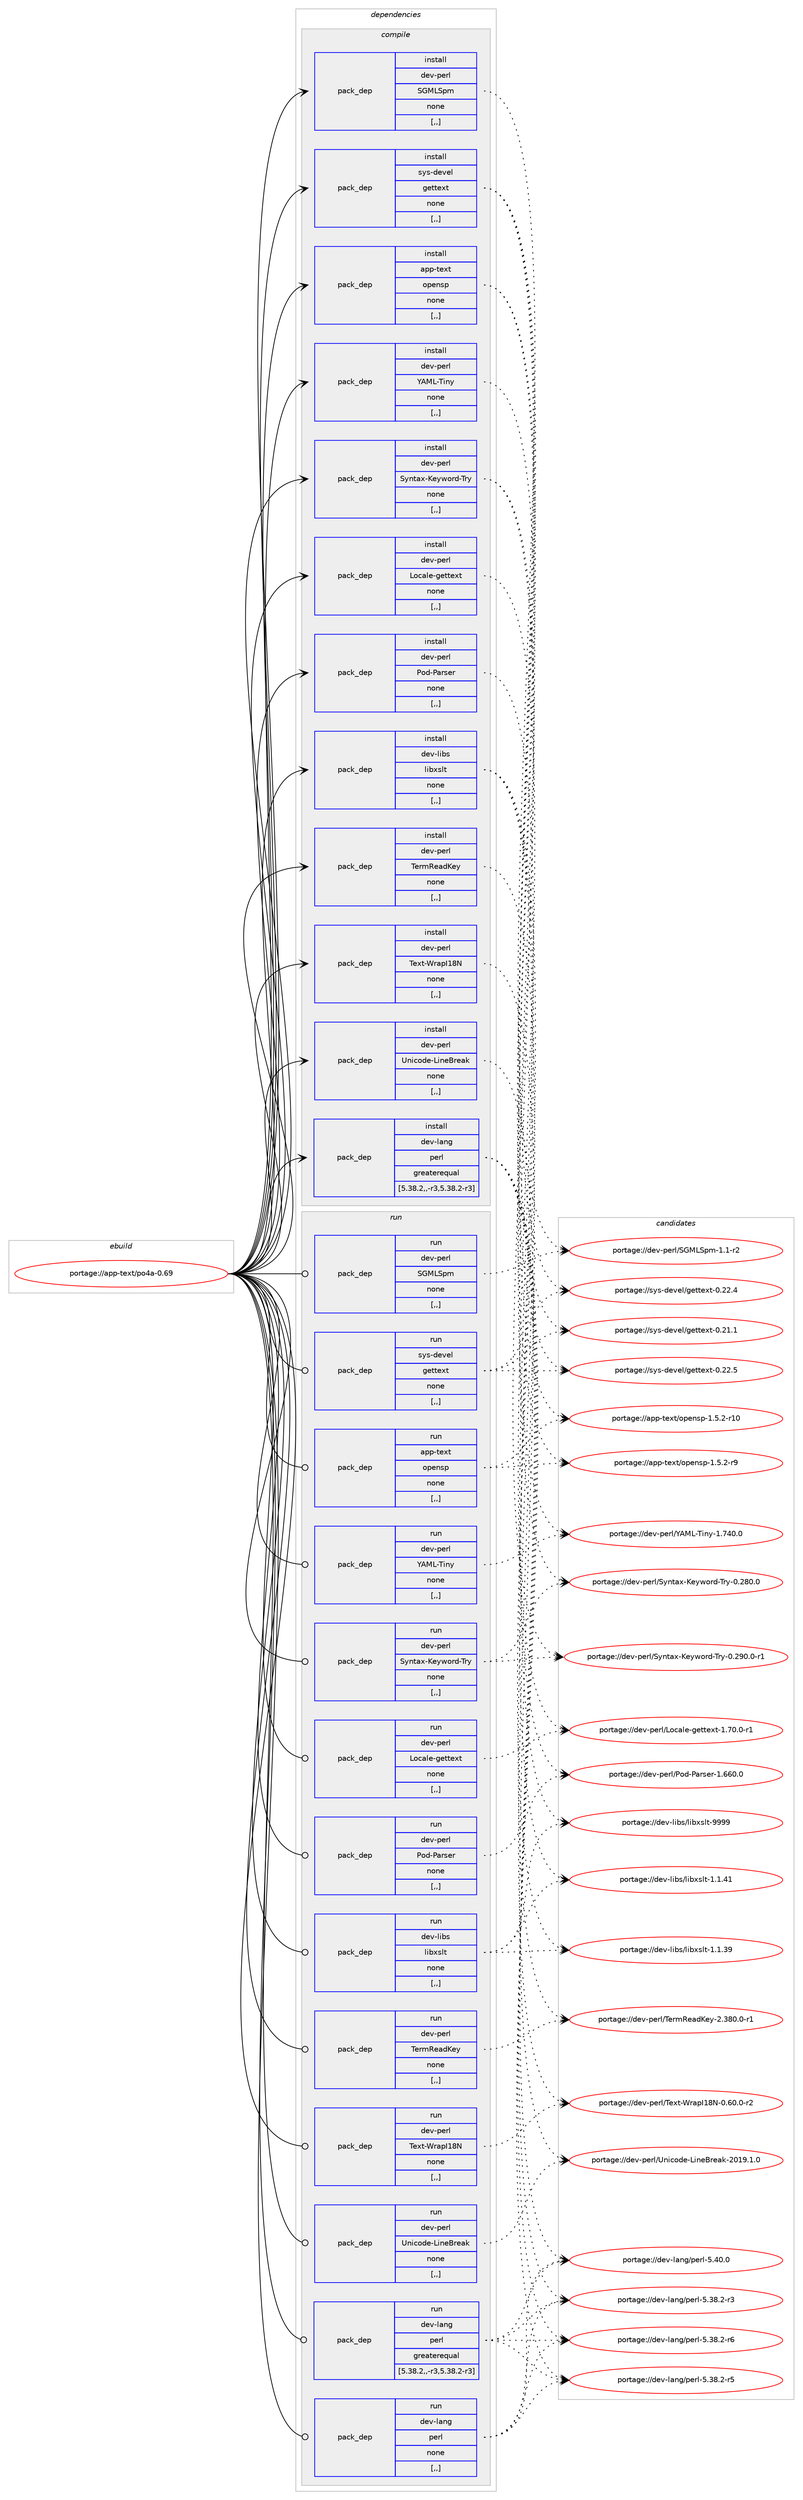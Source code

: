 digraph prolog {

# *************
# Graph options
# *************

newrank=true;
concentrate=true;
compound=true;
graph [rankdir=LR,fontname=Helvetica,fontsize=10,ranksep=1.5];#, ranksep=2.5, nodesep=0.2];
edge  [arrowhead=vee];
node  [fontname=Helvetica,fontsize=10];

# **********
# The ebuild
# **********

subgraph cluster_leftcol {
color=gray;
label=<<i>ebuild</i>>;
id [label="portage://app-text/po4a-0.69", color=red, width=4, href="../app-text/po4a-0.69.svg"];
}

# ****************
# The dependencies
# ****************

subgraph cluster_midcol {
color=gray;
label=<<i>dependencies</i>>;
subgraph cluster_compile {
fillcolor="#eeeeee";
style=filled;
label=<<i>compile</i>>;
subgraph pack401778 {
dependency551170 [label=<<TABLE BORDER="0" CELLBORDER="1" CELLSPACING="0" CELLPADDING="4" WIDTH="220"><TR><TD ROWSPAN="6" CELLPADDING="30">pack_dep</TD></TR><TR><TD WIDTH="110">install</TD></TR><TR><TD>app-text</TD></TR><TR><TD>opensp</TD></TR><TR><TD>none</TD></TR><TR><TD>[,,]</TD></TR></TABLE>>, shape=none, color=blue];
}
id:e -> dependency551170:w [weight=20,style="solid",arrowhead="vee"];
subgraph pack401779 {
dependency551171 [label=<<TABLE BORDER="0" CELLBORDER="1" CELLSPACING="0" CELLPADDING="4" WIDTH="220"><TR><TD ROWSPAN="6" CELLPADDING="30">pack_dep</TD></TR><TR><TD WIDTH="110">install</TD></TR><TR><TD>dev-lang</TD></TR><TR><TD>perl</TD></TR><TR><TD>greaterequal</TD></TR><TR><TD>[5.38.2,,-r3,5.38.2-r3]</TD></TR></TABLE>>, shape=none, color=blue];
}
id:e -> dependency551171:w [weight=20,style="solid",arrowhead="vee"];
subgraph pack401780 {
dependency551172 [label=<<TABLE BORDER="0" CELLBORDER="1" CELLSPACING="0" CELLPADDING="4" WIDTH="220"><TR><TD ROWSPAN="6" CELLPADDING="30">pack_dep</TD></TR><TR><TD WIDTH="110">install</TD></TR><TR><TD>dev-libs</TD></TR><TR><TD>libxslt</TD></TR><TR><TD>none</TD></TR><TR><TD>[,,]</TD></TR></TABLE>>, shape=none, color=blue];
}
id:e -> dependency551172:w [weight=20,style="solid",arrowhead="vee"];
subgraph pack401781 {
dependency551173 [label=<<TABLE BORDER="0" CELLBORDER="1" CELLSPACING="0" CELLPADDING="4" WIDTH="220"><TR><TD ROWSPAN="6" CELLPADDING="30">pack_dep</TD></TR><TR><TD WIDTH="110">install</TD></TR><TR><TD>dev-perl</TD></TR><TR><TD>Locale-gettext</TD></TR><TR><TD>none</TD></TR><TR><TD>[,,]</TD></TR></TABLE>>, shape=none, color=blue];
}
id:e -> dependency551173:w [weight=20,style="solid",arrowhead="vee"];
subgraph pack401782 {
dependency551174 [label=<<TABLE BORDER="0" CELLBORDER="1" CELLSPACING="0" CELLPADDING="4" WIDTH="220"><TR><TD ROWSPAN="6" CELLPADDING="30">pack_dep</TD></TR><TR><TD WIDTH="110">install</TD></TR><TR><TD>dev-perl</TD></TR><TR><TD>Pod-Parser</TD></TR><TR><TD>none</TD></TR><TR><TD>[,,]</TD></TR></TABLE>>, shape=none, color=blue];
}
id:e -> dependency551174:w [weight=20,style="solid",arrowhead="vee"];
subgraph pack401783 {
dependency551175 [label=<<TABLE BORDER="0" CELLBORDER="1" CELLSPACING="0" CELLPADDING="4" WIDTH="220"><TR><TD ROWSPAN="6" CELLPADDING="30">pack_dep</TD></TR><TR><TD WIDTH="110">install</TD></TR><TR><TD>dev-perl</TD></TR><TR><TD>SGMLSpm</TD></TR><TR><TD>none</TD></TR><TR><TD>[,,]</TD></TR></TABLE>>, shape=none, color=blue];
}
id:e -> dependency551175:w [weight=20,style="solid",arrowhead="vee"];
subgraph pack401784 {
dependency551176 [label=<<TABLE BORDER="0" CELLBORDER="1" CELLSPACING="0" CELLPADDING="4" WIDTH="220"><TR><TD ROWSPAN="6" CELLPADDING="30">pack_dep</TD></TR><TR><TD WIDTH="110">install</TD></TR><TR><TD>dev-perl</TD></TR><TR><TD>Syntax-Keyword-Try</TD></TR><TR><TD>none</TD></TR><TR><TD>[,,]</TD></TR></TABLE>>, shape=none, color=blue];
}
id:e -> dependency551176:w [weight=20,style="solid",arrowhead="vee"];
subgraph pack401785 {
dependency551177 [label=<<TABLE BORDER="0" CELLBORDER="1" CELLSPACING="0" CELLPADDING="4" WIDTH="220"><TR><TD ROWSPAN="6" CELLPADDING="30">pack_dep</TD></TR><TR><TD WIDTH="110">install</TD></TR><TR><TD>dev-perl</TD></TR><TR><TD>TermReadKey</TD></TR><TR><TD>none</TD></TR><TR><TD>[,,]</TD></TR></TABLE>>, shape=none, color=blue];
}
id:e -> dependency551177:w [weight=20,style="solid",arrowhead="vee"];
subgraph pack401786 {
dependency551178 [label=<<TABLE BORDER="0" CELLBORDER="1" CELLSPACING="0" CELLPADDING="4" WIDTH="220"><TR><TD ROWSPAN="6" CELLPADDING="30">pack_dep</TD></TR><TR><TD WIDTH="110">install</TD></TR><TR><TD>dev-perl</TD></TR><TR><TD>Text-WrapI18N</TD></TR><TR><TD>none</TD></TR><TR><TD>[,,]</TD></TR></TABLE>>, shape=none, color=blue];
}
id:e -> dependency551178:w [weight=20,style="solid",arrowhead="vee"];
subgraph pack401787 {
dependency551179 [label=<<TABLE BORDER="0" CELLBORDER="1" CELLSPACING="0" CELLPADDING="4" WIDTH="220"><TR><TD ROWSPAN="6" CELLPADDING="30">pack_dep</TD></TR><TR><TD WIDTH="110">install</TD></TR><TR><TD>dev-perl</TD></TR><TR><TD>Unicode-LineBreak</TD></TR><TR><TD>none</TD></TR><TR><TD>[,,]</TD></TR></TABLE>>, shape=none, color=blue];
}
id:e -> dependency551179:w [weight=20,style="solid",arrowhead="vee"];
subgraph pack401788 {
dependency551180 [label=<<TABLE BORDER="0" CELLBORDER="1" CELLSPACING="0" CELLPADDING="4" WIDTH="220"><TR><TD ROWSPAN="6" CELLPADDING="30">pack_dep</TD></TR><TR><TD WIDTH="110">install</TD></TR><TR><TD>dev-perl</TD></TR><TR><TD>YAML-Tiny</TD></TR><TR><TD>none</TD></TR><TR><TD>[,,]</TD></TR></TABLE>>, shape=none, color=blue];
}
id:e -> dependency551180:w [weight=20,style="solid",arrowhead="vee"];
subgraph pack401789 {
dependency551181 [label=<<TABLE BORDER="0" CELLBORDER="1" CELLSPACING="0" CELLPADDING="4" WIDTH="220"><TR><TD ROWSPAN="6" CELLPADDING="30">pack_dep</TD></TR><TR><TD WIDTH="110">install</TD></TR><TR><TD>sys-devel</TD></TR><TR><TD>gettext</TD></TR><TR><TD>none</TD></TR><TR><TD>[,,]</TD></TR></TABLE>>, shape=none, color=blue];
}
id:e -> dependency551181:w [weight=20,style="solid",arrowhead="vee"];
}
subgraph cluster_compileandrun {
fillcolor="#eeeeee";
style=filled;
label=<<i>compile and run</i>>;
}
subgraph cluster_run {
fillcolor="#eeeeee";
style=filled;
label=<<i>run</i>>;
subgraph pack401790 {
dependency551182 [label=<<TABLE BORDER="0" CELLBORDER="1" CELLSPACING="0" CELLPADDING="4" WIDTH="220"><TR><TD ROWSPAN="6" CELLPADDING="30">pack_dep</TD></TR><TR><TD WIDTH="110">run</TD></TR><TR><TD>app-text</TD></TR><TR><TD>opensp</TD></TR><TR><TD>none</TD></TR><TR><TD>[,,]</TD></TR></TABLE>>, shape=none, color=blue];
}
id:e -> dependency551182:w [weight=20,style="solid",arrowhead="odot"];
subgraph pack401791 {
dependency551183 [label=<<TABLE BORDER="0" CELLBORDER="1" CELLSPACING="0" CELLPADDING="4" WIDTH="220"><TR><TD ROWSPAN="6" CELLPADDING="30">pack_dep</TD></TR><TR><TD WIDTH="110">run</TD></TR><TR><TD>dev-lang</TD></TR><TR><TD>perl</TD></TR><TR><TD>greaterequal</TD></TR><TR><TD>[5.38.2,,-r3,5.38.2-r3]</TD></TR></TABLE>>, shape=none, color=blue];
}
id:e -> dependency551183:w [weight=20,style="solid",arrowhead="odot"];
subgraph pack401792 {
dependency551184 [label=<<TABLE BORDER="0" CELLBORDER="1" CELLSPACING="0" CELLPADDING="4" WIDTH="220"><TR><TD ROWSPAN="6" CELLPADDING="30">pack_dep</TD></TR><TR><TD WIDTH="110">run</TD></TR><TR><TD>dev-lang</TD></TR><TR><TD>perl</TD></TR><TR><TD>none</TD></TR><TR><TD>[,,]</TD></TR></TABLE>>, shape=none, color=blue];
}
id:e -> dependency551184:w [weight=20,style="solid",arrowhead="odot"];
subgraph pack401793 {
dependency551185 [label=<<TABLE BORDER="0" CELLBORDER="1" CELLSPACING="0" CELLPADDING="4" WIDTH="220"><TR><TD ROWSPAN="6" CELLPADDING="30">pack_dep</TD></TR><TR><TD WIDTH="110">run</TD></TR><TR><TD>dev-libs</TD></TR><TR><TD>libxslt</TD></TR><TR><TD>none</TD></TR><TR><TD>[,,]</TD></TR></TABLE>>, shape=none, color=blue];
}
id:e -> dependency551185:w [weight=20,style="solid",arrowhead="odot"];
subgraph pack401794 {
dependency551186 [label=<<TABLE BORDER="0" CELLBORDER="1" CELLSPACING="0" CELLPADDING="4" WIDTH="220"><TR><TD ROWSPAN="6" CELLPADDING="30">pack_dep</TD></TR><TR><TD WIDTH="110">run</TD></TR><TR><TD>dev-perl</TD></TR><TR><TD>Locale-gettext</TD></TR><TR><TD>none</TD></TR><TR><TD>[,,]</TD></TR></TABLE>>, shape=none, color=blue];
}
id:e -> dependency551186:w [weight=20,style="solid",arrowhead="odot"];
subgraph pack401795 {
dependency551187 [label=<<TABLE BORDER="0" CELLBORDER="1" CELLSPACING="0" CELLPADDING="4" WIDTH="220"><TR><TD ROWSPAN="6" CELLPADDING="30">pack_dep</TD></TR><TR><TD WIDTH="110">run</TD></TR><TR><TD>dev-perl</TD></TR><TR><TD>Pod-Parser</TD></TR><TR><TD>none</TD></TR><TR><TD>[,,]</TD></TR></TABLE>>, shape=none, color=blue];
}
id:e -> dependency551187:w [weight=20,style="solid",arrowhead="odot"];
subgraph pack401796 {
dependency551188 [label=<<TABLE BORDER="0" CELLBORDER="1" CELLSPACING="0" CELLPADDING="4" WIDTH="220"><TR><TD ROWSPAN="6" CELLPADDING="30">pack_dep</TD></TR><TR><TD WIDTH="110">run</TD></TR><TR><TD>dev-perl</TD></TR><TR><TD>SGMLSpm</TD></TR><TR><TD>none</TD></TR><TR><TD>[,,]</TD></TR></TABLE>>, shape=none, color=blue];
}
id:e -> dependency551188:w [weight=20,style="solid",arrowhead="odot"];
subgraph pack401797 {
dependency551189 [label=<<TABLE BORDER="0" CELLBORDER="1" CELLSPACING="0" CELLPADDING="4" WIDTH="220"><TR><TD ROWSPAN="6" CELLPADDING="30">pack_dep</TD></TR><TR><TD WIDTH="110">run</TD></TR><TR><TD>dev-perl</TD></TR><TR><TD>Syntax-Keyword-Try</TD></TR><TR><TD>none</TD></TR><TR><TD>[,,]</TD></TR></TABLE>>, shape=none, color=blue];
}
id:e -> dependency551189:w [weight=20,style="solid",arrowhead="odot"];
subgraph pack401798 {
dependency551190 [label=<<TABLE BORDER="0" CELLBORDER="1" CELLSPACING="0" CELLPADDING="4" WIDTH="220"><TR><TD ROWSPAN="6" CELLPADDING="30">pack_dep</TD></TR><TR><TD WIDTH="110">run</TD></TR><TR><TD>dev-perl</TD></TR><TR><TD>TermReadKey</TD></TR><TR><TD>none</TD></TR><TR><TD>[,,]</TD></TR></TABLE>>, shape=none, color=blue];
}
id:e -> dependency551190:w [weight=20,style="solid",arrowhead="odot"];
subgraph pack401799 {
dependency551191 [label=<<TABLE BORDER="0" CELLBORDER="1" CELLSPACING="0" CELLPADDING="4" WIDTH="220"><TR><TD ROWSPAN="6" CELLPADDING="30">pack_dep</TD></TR><TR><TD WIDTH="110">run</TD></TR><TR><TD>dev-perl</TD></TR><TR><TD>Text-WrapI18N</TD></TR><TR><TD>none</TD></TR><TR><TD>[,,]</TD></TR></TABLE>>, shape=none, color=blue];
}
id:e -> dependency551191:w [weight=20,style="solid",arrowhead="odot"];
subgraph pack401800 {
dependency551192 [label=<<TABLE BORDER="0" CELLBORDER="1" CELLSPACING="0" CELLPADDING="4" WIDTH="220"><TR><TD ROWSPAN="6" CELLPADDING="30">pack_dep</TD></TR><TR><TD WIDTH="110">run</TD></TR><TR><TD>dev-perl</TD></TR><TR><TD>Unicode-LineBreak</TD></TR><TR><TD>none</TD></TR><TR><TD>[,,]</TD></TR></TABLE>>, shape=none, color=blue];
}
id:e -> dependency551192:w [weight=20,style="solid",arrowhead="odot"];
subgraph pack401801 {
dependency551193 [label=<<TABLE BORDER="0" CELLBORDER="1" CELLSPACING="0" CELLPADDING="4" WIDTH="220"><TR><TD ROWSPAN="6" CELLPADDING="30">pack_dep</TD></TR><TR><TD WIDTH="110">run</TD></TR><TR><TD>dev-perl</TD></TR><TR><TD>YAML-Tiny</TD></TR><TR><TD>none</TD></TR><TR><TD>[,,]</TD></TR></TABLE>>, shape=none, color=blue];
}
id:e -> dependency551193:w [weight=20,style="solid",arrowhead="odot"];
subgraph pack401802 {
dependency551194 [label=<<TABLE BORDER="0" CELLBORDER="1" CELLSPACING="0" CELLPADDING="4" WIDTH="220"><TR><TD ROWSPAN="6" CELLPADDING="30">pack_dep</TD></TR><TR><TD WIDTH="110">run</TD></TR><TR><TD>sys-devel</TD></TR><TR><TD>gettext</TD></TR><TR><TD>none</TD></TR><TR><TD>[,,]</TD></TR></TABLE>>, shape=none, color=blue];
}
id:e -> dependency551194:w [weight=20,style="solid",arrowhead="odot"];
}
}

# **************
# The candidates
# **************

subgraph cluster_choices {
rank=same;
color=gray;
label=<<i>candidates</i>>;

subgraph choice401778 {
color=black;
nodesep=1;
choice9711211245116101120116471111121011101151124549465346504511457 [label="portage://app-text/opensp-1.5.2-r9", color=red, width=4,href="../app-text/opensp-1.5.2-r9.svg"];
choice971121124511610112011647111112101110115112454946534650451144948 [label="portage://app-text/opensp-1.5.2-r10", color=red, width=4,href="../app-text/opensp-1.5.2-r10.svg"];
dependency551170:e -> choice9711211245116101120116471111121011101151124549465346504511457:w [style=dotted,weight="100"];
dependency551170:e -> choice971121124511610112011647111112101110115112454946534650451144948:w [style=dotted,weight="100"];
}
subgraph choice401779 {
color=black;
nodesep=1;
choice10010111845108971101034711210111410845534652484648 [label="portage://dev-lang/perl-5.40.0", color=red, width=4,href="../dev-lang/perl-5.40.0.svg"];
choice100101118451089711010347112101114108455346515646504511454 [label="portage://dev-lang/perl-5.38.2-r6", color=red, width=4,href="../dev-lang/perl-5.38.2-r6.svg"];
choice100101118451089711010347112101114108455346515646504511453 [label="portage://dev-lang/perl-5.38.2-r5", color=red, width=4,href="../dev-lang/perl-5.38.2-r5.svg"];
choice100101118451089711010347112101114108455346515646504511451 [label="portage://dev-lang/perl-5.38.2-r3", color=red, width=4,href="../dev-lang/perl-5.38.2-r3.svg"];
dependency551171:e -> choice10010111845108971101034711210111410845534652484648:w [style=dotted,weight="100"];
dependency551171:e -> choice100101118451089711010347112101114108455346515646504511454:w [style=dotted,weight="100"];
dependency551171:e -> choice100101118451089711010347112101114108455346515646504511453:w [style=dotted,weight="100"];
dependency551171:e -> choice100101118451089711010347112101114108455346515646504511451:w [style=dotted,weight="100"];
}
subgraph choice401780 {
color=black;
nodesep=1;
choice100101118451081059811547108105981201151081164557575757 [label="portage://dev-libs/libxslt-9999", color=red, width=4,href="../dev-libs/libxslt-9999.svg"];
choice1001011184510810598115471081059812011510811645494649465249 [label="portage://dev-libs/libxslt-1.1.41", color=red, width=4,href="../dev-libs/libxslt-1.1.41.svg"];
choice1001011184510810598115471081059812011510811645494649465157 [label="portage://dev-libs/libxslt-1.1.39", color=red, width=4,href="../dev-libs/libxslt-1.1.39.svg"];
dependency551172:e -> choice100101118451081059811547108105981201151081164557575757:w [style=dotted,weight="100"];
dependency551172:e -> choice1001011184510810598115471081059812011510811645494649465249:w [style=dotted,weight="100"];
dependency551172:e -> choice1001011184510810598115471081059812011510811645494649465157:w [style=dotted,weight="100"];
}
subgraph choice401781 {
color=black;
nodesep=1;
choice100101118451121011141084776111999710810145103101116116101120116454946554846484511449 [label="portage://dev-perl/Locale-gettext-1.70.0-r1", color=red, width=4,href="../dev-perl/Locale-gettext-1.70.0-r1.svg"];
dependency551173:e -> choice100101118451121011141084776111999710810145103101116116101120116454946554846484511449:w [style=dotted,weight="100"];
}
subgraph choice401782 {
color=black;
nodesep=1;
choice1001011184511210111410847801111004580971141151011144549465454484648 [label="portage://dev-perl/Pod-Parser-1.660.0", color=red, width=4,href="../dev-perl/Pod-Parser-1.660.0.svg"];
dependency551174:e -> choice1001011184511210111410847801111004580971141151011144549465454484648:w [style=dotted,weight="100"];
}
subgraph choice401783 {
color=black;
nodesep=1;
choice10010111845112101114108478371777683112109454946494511450 [label="portage://dev-perl/SGMLSpm-1.1-r2", color=red, width=4,href="../dev-perl/SGMLSpm-1.1-r2.svg"];
dependency551175:e -> choice10010111845112101114108478371777683112109454946494511450:w [style=dotted,weight="100"];
}
subgraph choice401784 {
color=black;
nodesep=1;
choice100101118451121011141084783121110116971204575101121119111114100458411412145484650574846484511449 [label="portage://dev-perl/Syntax-Keyword-Try-0.290.0-r1", color=red, width=4,href="../dev-perl/Syntax-Keyword-Try-0.290.0-r1.svg"];
choice10010111845112101114108478312111011697120457510112111911111410045841141214548465056484648 [label="portage://dev-perl/Syntax-Keyword-Try-0.280.0", color=red, width=4,href="../dev-perl/Syntax-Keyword-Try-0.280.0.svg"];
dependency551176:e -> choice100101118451121011141084783121110116971204575101121119111114100458411412145484650574846484511449:w [style=dotted,weight="100"];
dependency551176:e -> choice10010111845112101114108478312111011697120457510112111911111410045841141214548465056484648:w [style=dotted,weight="100"];
}
subgraph choice401785 {
color=black;
nodesep=1;
choice10010111845112101114108478410111410982101971007510112145504651564846484511449 [label="portage://dev-perl/TermReadKey-2.380.0-r1", color=red, width=4,href="../dev-perl/TermReadKey-2.380.0-r1.svg"];
dependency551177:e -> choice10010111845112101114108478410111410982101971007510112145504651564846484511449:w [style=dotted,weight="100"];
}
subgraph choice401786 {
color=black;
nodesep=1;
choice10010111845112101114108478410112011645871149711273495678454846544846484511450 [label="portage://dev-perl/Text-WrapI18N-0.60.0-r2", color=red, width=4,href="../dev-perl/Text-WrapI18N-0.60.0-r2.svg"];
dependency551178:e -> choice10010111845112101114108478410112011645871149711273495678454846544846484511450:w [style=dotted,weight="100"];
}
subgraph choice401787 {
color=black;
nodesep=1;
choice1001011184511210111410847851101059911110010145761051101016611410197107455048495746494648 [label="portage://dev-perl/Unicode-LineBreak-2019.1.0", color=red, width=4,href="../dev-perl/Unicode-LineBreak-2019.1.0.svg"];
dependency551179:e -> choice1001011184511210111410847851101059911110010145761051101016611410197107455048495746494648:w [style=dotted,weight="100"];
}
subgraph choice401788 {
color=black;
nodesep=1;
choice10010111845112101114108478965777645841051101214549465552484648 [label="portage://dev-perl/YAML-Tiny-1.740.0", color=red, width=4,href="../dev-perl/YAML-Tiny-1.740.0.svg"];
dependency551180:e -> choice10010111845112101114108478965777645841051101214549465552484648:w [style=dotted,weight="100"];
}
subgraph choice401789 {
color=black;
nodesep=1;
choice115121115451001011181011084710310111611610112011645484650504653 [label="portage://sys-devel/gettext-0.22.5", color=red, width=4,href="../sys-devel/gettext-0.22.5.svg"];
choice115121115451001011181011084710310111611610112011645484650504652 [label="portage://sys-devel/gettext-0.22.4", color=red, width=4,href="../sys-devel/gettext-0.22.4.svg"];
choice115121115451001011181011084710310111611610112011645484650494649 [label="portage://sys-devel/gettext-0.21.1", color=red, width=4,href="../sys-devel/gettext-0.21.1.svg"];
dependency551181:e -> choice115121115451001011181011084710310111611610112011645484650504653:w [style=dotted,weight="100"];
dependency551181:e -> choice115121115451001011181011084710310111611610112011645484650504652:w [style=dotted,weight="100"];
dependency551181:e -> choice115121115451001011181011084710310111611610112011645484650494649:w [style=dotted,weight="100"];
}
subgraph choice401790 {
color=black;
nodesep=1;
choice9711211245116101120116471111121011101151124549465346504511457 [label="portage://app-text/opensp-1.5.2-r9", color=red, width=4,href="../app-text/opensp-1.5.2-r9.svg"];
choice971121124511610112011647111112101110115112454946534650451144948 [label="portage://app-text/opensp-1.5.2-r10", color=red, width=4,href="../app-text/opensp-1.5.2-r10.svg"];
dependency551182:e -> choice9711211245116101120116471111121011101151124549465346504511457:w [style=dotted,weight="100"];
dependency551182:e -> choice971121124511610112011647111112101110115112454946534650451144948:w [style=dotted,weight="100"];
}
subgraph choice401791 {
color=black;
nodesep=1;
choice10010111845108971101034711210111410845534652484648 [label="portage://dev-lang/perl-5.40.0", color=red, width=4,href="../dev-lang/perl-5.40.0.svg"];
choice100101118451089711010347112101114108455346515646504511454 [label="portage://dev-lang/perl-5.38.2-r6", color=red, width=4,href="../dev-lang/perl-5.38.2-r6.svg"];
choice100101118451089711010347112101114108455346515646504511453 [label="portage://dev-lang/perl-5.38.2-r5", color=red, width=4,href="../dev-lang/perl-5.38.2-r5.svg"];
choice100101118451089711010347112101114108455346515646504511451 [label="portage://dev-lang/perl-5.38.2-r3", color=red, width=4,href="../dev-lang/perl-5.38.2-r3.svg"];
dependency551183:e -> choice10010111845108971101034711210111410845534652484648:w [style=dotted,weight="100"];
dependency551183:e -> choice100101118451089711010347112101114108455346515646504511454:w [style=dotted,weight="100"];
dependency551183:e -> choice100101118451089711010347112101114108455346515646504511453:w [style=dotted,weight="100"];
dependency551183:e -> choice100101118451089711010347112101114108455346515646504511451:w [style=dotted,weight="100"];
}
subgraph choice401792 {
color=black;
nodesep=1;
choice10010111845108971101034711210111410845534652484648 [label="portage://dev-lang/perl-5.40.0", color=red, width=4,href="../dev-lang/perl-5.40.0.svg"];
choice100101118451089711010347112101114108455346515646504511454 [label="portage://dev-lang/perl-5.38.2-r6", color=red, width=4,href="../dev-lang/perl-5.38.2-r6.svg"];
choice100101118451089711010347112101114108455346515646504511453 [label="portage://dev-lang/perl-5.38.2-r5", color=red, width=4,href="../dev-lang/perl-5.38.2-r5.svg"];
choice100101118451089711010347112101114108455346515646504511451 [label="portage://dev-lang/perl-5.38.2-r3", color=red, width=4,href="../dev-lang/perl-5.38.2-r3.svg"];
dependency551184:e -> choice10010111845108971101034711210111410845534652484648:w [style=dotted,weight="100"];
dependency551184:e -> choice100101118451089711010347112101114108455346515646504511454:w [style=dotted,weight="100"];
dependency551184:e -> choice100101118451089711010347112101114108455346515646504511453:w [style=dotted,weight="100"];
dependency551184:e -> choice100101118451089711010347112101114108455346515646504511451:w [style=dotted,weight="100"];
}
subgraph choice401793 {
color=black;
nodesep=1;
choice100101118451081059811547108105981201151081164557575757 [label="portage://dev-libs/libxslt-9999", color=red, width=4,href="../dev-libs/libxslt-9999.svg"];
choice1001011184510810598115471081059812011510811645494649465249 [label="portage://dev-libs/libxslt-1.1.41", color=red, width=4,href="../dev-libs/libxslt-1.1.41.svg"];
choice1001011184510810598115471081059812011510811645494649465157 [label="portage://dev-libs/libxslt-1.1.39", color=red, width=4,href="../dev-libs/libxslt-1.1.39.svg"];
dependency551185:e -> choice100101118451081059811547108105981201151081164557575757:w [style=dotted,weight="100"];
dependency551185:e -> choice1001011184510810598115471081059812011510811645494649465249:w [style=dotted,weight="100"];
dependency551185:e -> choice1001011184510810598115471081059812011510811645494649465157:w [style=dotted,weight="100"];
}
subgraph choice401794 {
color=black;
nodesep=1;
choice100101118451121011141084776111999710810145103101116116101120116454946554846484511449 [label="portage://dev-perl/Locale-gettext-1.70.0-r1", color=red, width=4,href="../dev-perl/Locale-gettext-1.70.0-r1.svg"];
dependency551186:e -> choice100101118451121011141084776111999710810145103101116116101120116454946554846484511449:w [style=dotted,weight="100"];
}
subgraph choice401795 {
color=black;
nodesep=1;
choice1001011184511210111410847801111004580971141151011144549465454484648 [label="portage://dev-perl/Pod-Parser-1.660.0", color=red, width=4,href="../dev-perl/Pod-Parser-1.660.0.svg"];
dependency551187:e -> choice1001011184511210111410847801111004580971141151011144549465454484648:w [style=dotted,weight="100"];
}
subgraph choice401796 {
color=black;
nodesep=1;
choice10010111845112101114108478371777683112109454946494511450 [label="portage://dev-perl/SGMLSpm-1.1-r2", color=red, width=4,href="../dev-perl/SGMLSpm-1.1-r2.svg"];
dependency551188:e -> choice10010111845112101114108478371777683112109454946494511450:w [style=dotted,weight="100"];
}
subgraph choice401797 {
color=black;
nodesep=1;
choice100101118451121011141084783121110116971204575101121119111114100458411412145484650574846484511449 [label="portage://dev-perl/Syntax-Keyword-Try-0.290.0-r1", color=red, width=4,href="../dev-perl/Syntax-Keyword-Try-0.290.0-r1.svg"];
choice10010111845112101114108478312111011697120457510112111911111410045841141214548465056484648 [label="portage://dev-perl/Syntax-Keyword-Try-0.280.0", color=red, width=4,href="../dev-perl/Syntax-Keyword-Try-0.280.0.svg"];
dependency551189:e -> choice100101118451121011141084783121110116971204575101121119111114100458411412145484650574846484511449:w [style=dotted,weight="100"];
dependency551189:e -> choice10010111845112101114108478312111011697120457510112111911111410045841141214548465056484648:w [style=dotted,weight="100"];
}
subgraph choice401798 {
color=black;
nodesep=1;
choice10010111845112101114108478410111410982101971007510112145504651564846484511449 [label="portage://dev-perl/TermReadKey-2.380.0-r1", color=red, width=4,href="../dev-perl/TermReadKey-2.380.0-r1.svg"];
dependency551190:e -> choice10010111845112101114108478410111410982101971007510112145504651564846484511449:w [style=dotted,weight="100"];
}
subgraph choice401799 {
color=black;
nodesep=1;
choice10010111845112101114108478410112011645871149711273495678454846544846484511450 [label="portage://dev-perl/Text-WrapI18N-0.60.0-r2", color=red, width=4,href="../dev-perl/Text-WrapI18N-0.60.0-r2.svg"];
dependency551191:e -> choice10010111845112101114108478410112011645871149711273495678454846544846484511450:w [style=dotted,weight="100"];
}
subgraph choice401800 {
color=black;
nodesep=1;
choice1001011184511210111410847851101059911110010145761051101016611410197107455048495746494648 [label="portage://dev-perl/Unicode-LineBreak-2019.1.0", color=red, width=4,href="../dev-perl/Unicode-LineBreak-2019.1.0.svg"];
dependency551192:e -> choice1001011184511210111410847851101059911110010145761051101016611410197107455048495746494648:w [style=dotted,weight="100"];
}
subgraph choice401801 {
color=black;
nodesep=1;
choice10010111845112101114108478965777645841051101214549465552484648 [label="portage://dev-perl/YAML-Tiny-1.740.0", color=red, width=4,href="../dev-perl/YAML-Tiny-1.740.0.svg"];
dependency551193:e -> choice10010111845112101114108478965777645841051101214549465552484648:w [style=dotted,weight="100"];
}
subgraph choice401802 {
color=black;
nodesep=1;
choice115121115451001011181011084710310111611610112011645484650504653 [label="portage://sys-devel/gettext-0.22.5", color=red, width=4,href="../sys-devel/gettext-0.22.5.svg"];
choice115121115451001011181011084710310111611610112011645484650504652 [label="portage://sys-devel/gettext-0.22.4", color=red, width=4,href="../sys-devel/gettext-0.22.4.svg"];
choice115121115451001011181011084710310111611610112011645484650494649 [label="portage://sys-devel/gettext-0.21.1", color=red, width=4,href="../sys-devel/gettext-0.21.1.svg"];
dependency551194:e -> choice115121115451001011181011084710310111611610112011645484650504653:w [style=dotted,weight="100"];
dependency551194:e -> choice115121115451001011181011084710310111611610112011645484650504652:w [style=dotted,weight="100"];
dependency551194:e -> choice115121115451001011181011084710310111611610112011645484650494649:w [style=dotted,weight="100"];
}
}

}
